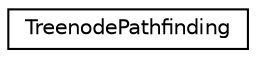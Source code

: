 digraph "Graphical Class Hierarchy"
{
  edge [fontname="Helvetica",fontsize="10",labelfontname="Helvetica",labelfontsize="10"];
  node [fontname="Helvetica",fontsize="10",shape=record];
  rankdir="LR";
  Node1 [label="TreenodePathfinding",height=0.2,width=0.4,color="black", fillcolor="white", style="filled",URL="$class_treenode_pathfinding.html"];
}
